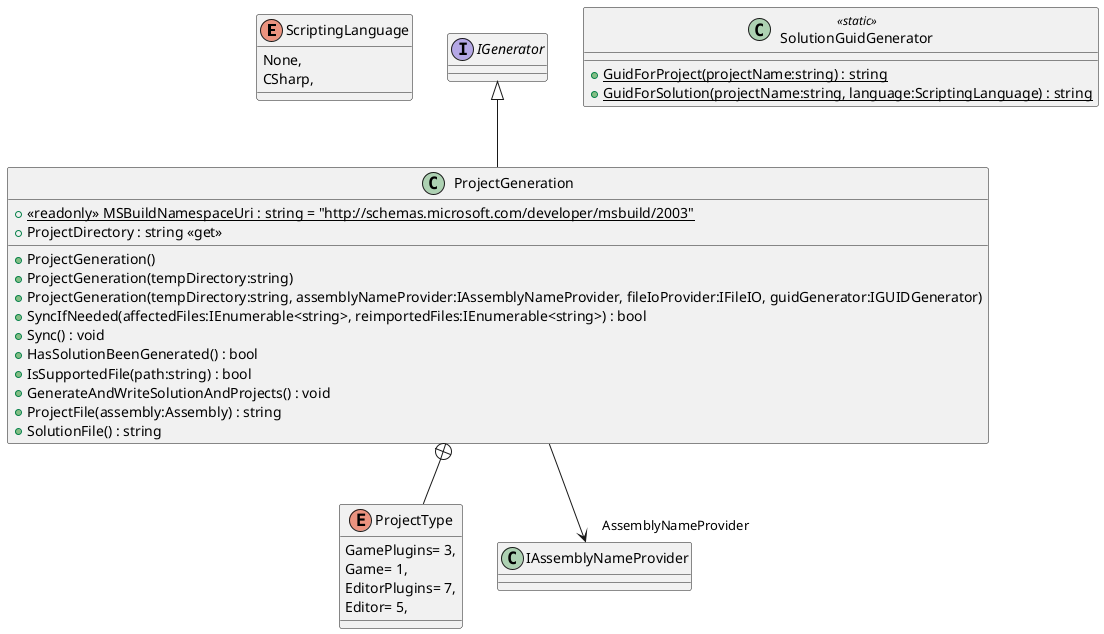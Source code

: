 @startuml
enum ScriptingLanguage {
    None,
    CSharp,
}
interface IGenerator {
}
class ProjectGeneration {
    + {static} <<readonly>> MSBuildNamespaceUri : string = "http://schemas.microsoft.com/developer/msbuild/2003"
    + ProjectDirectory : string <<get>>
    + ProjectGeneration()
    + ProjectGeneration(tempDirectory:string)
    + ProjectGeneration(tempDirectory:string, assemblyNameProvider:IAssemblyNameProvider, fileIoProvider:IFileIO, guidGenerator:IGUIDGenerator)
    + SyncIfNeeded(affectedFiles:IEnumerable<string>, reimportedFiles:IEnumerable<string>) : bool
    + Sync() : void
    + HasSolutionBeenGenerated() : bool
    + IsSupportedFile(path:string) : bool
    + GenerateAndWriteSolutionAndProjects() : void
    + ProjectFile(assembly:Assembly) : string
    + SolutionFile() : string
}
class SolutionGuidGenerator <<static>> {
    + {static} GuidForProject(projectName:string) : string
    + {static} GuidForSolution(projectName:string, language:ScriptingLanguage) : string
}
enum ProjectType {
    GamePlugins= 3,
    Game= 1,
    EditorPlugins= 7,
    Editor= 5,
}
IGenerator <|-- ProjectGeneration
ProjectGeneration --> "AssemblyNameProvider" IAssemblyNameProvider
ProjectGeneration +-- ProjectType
@enduml
